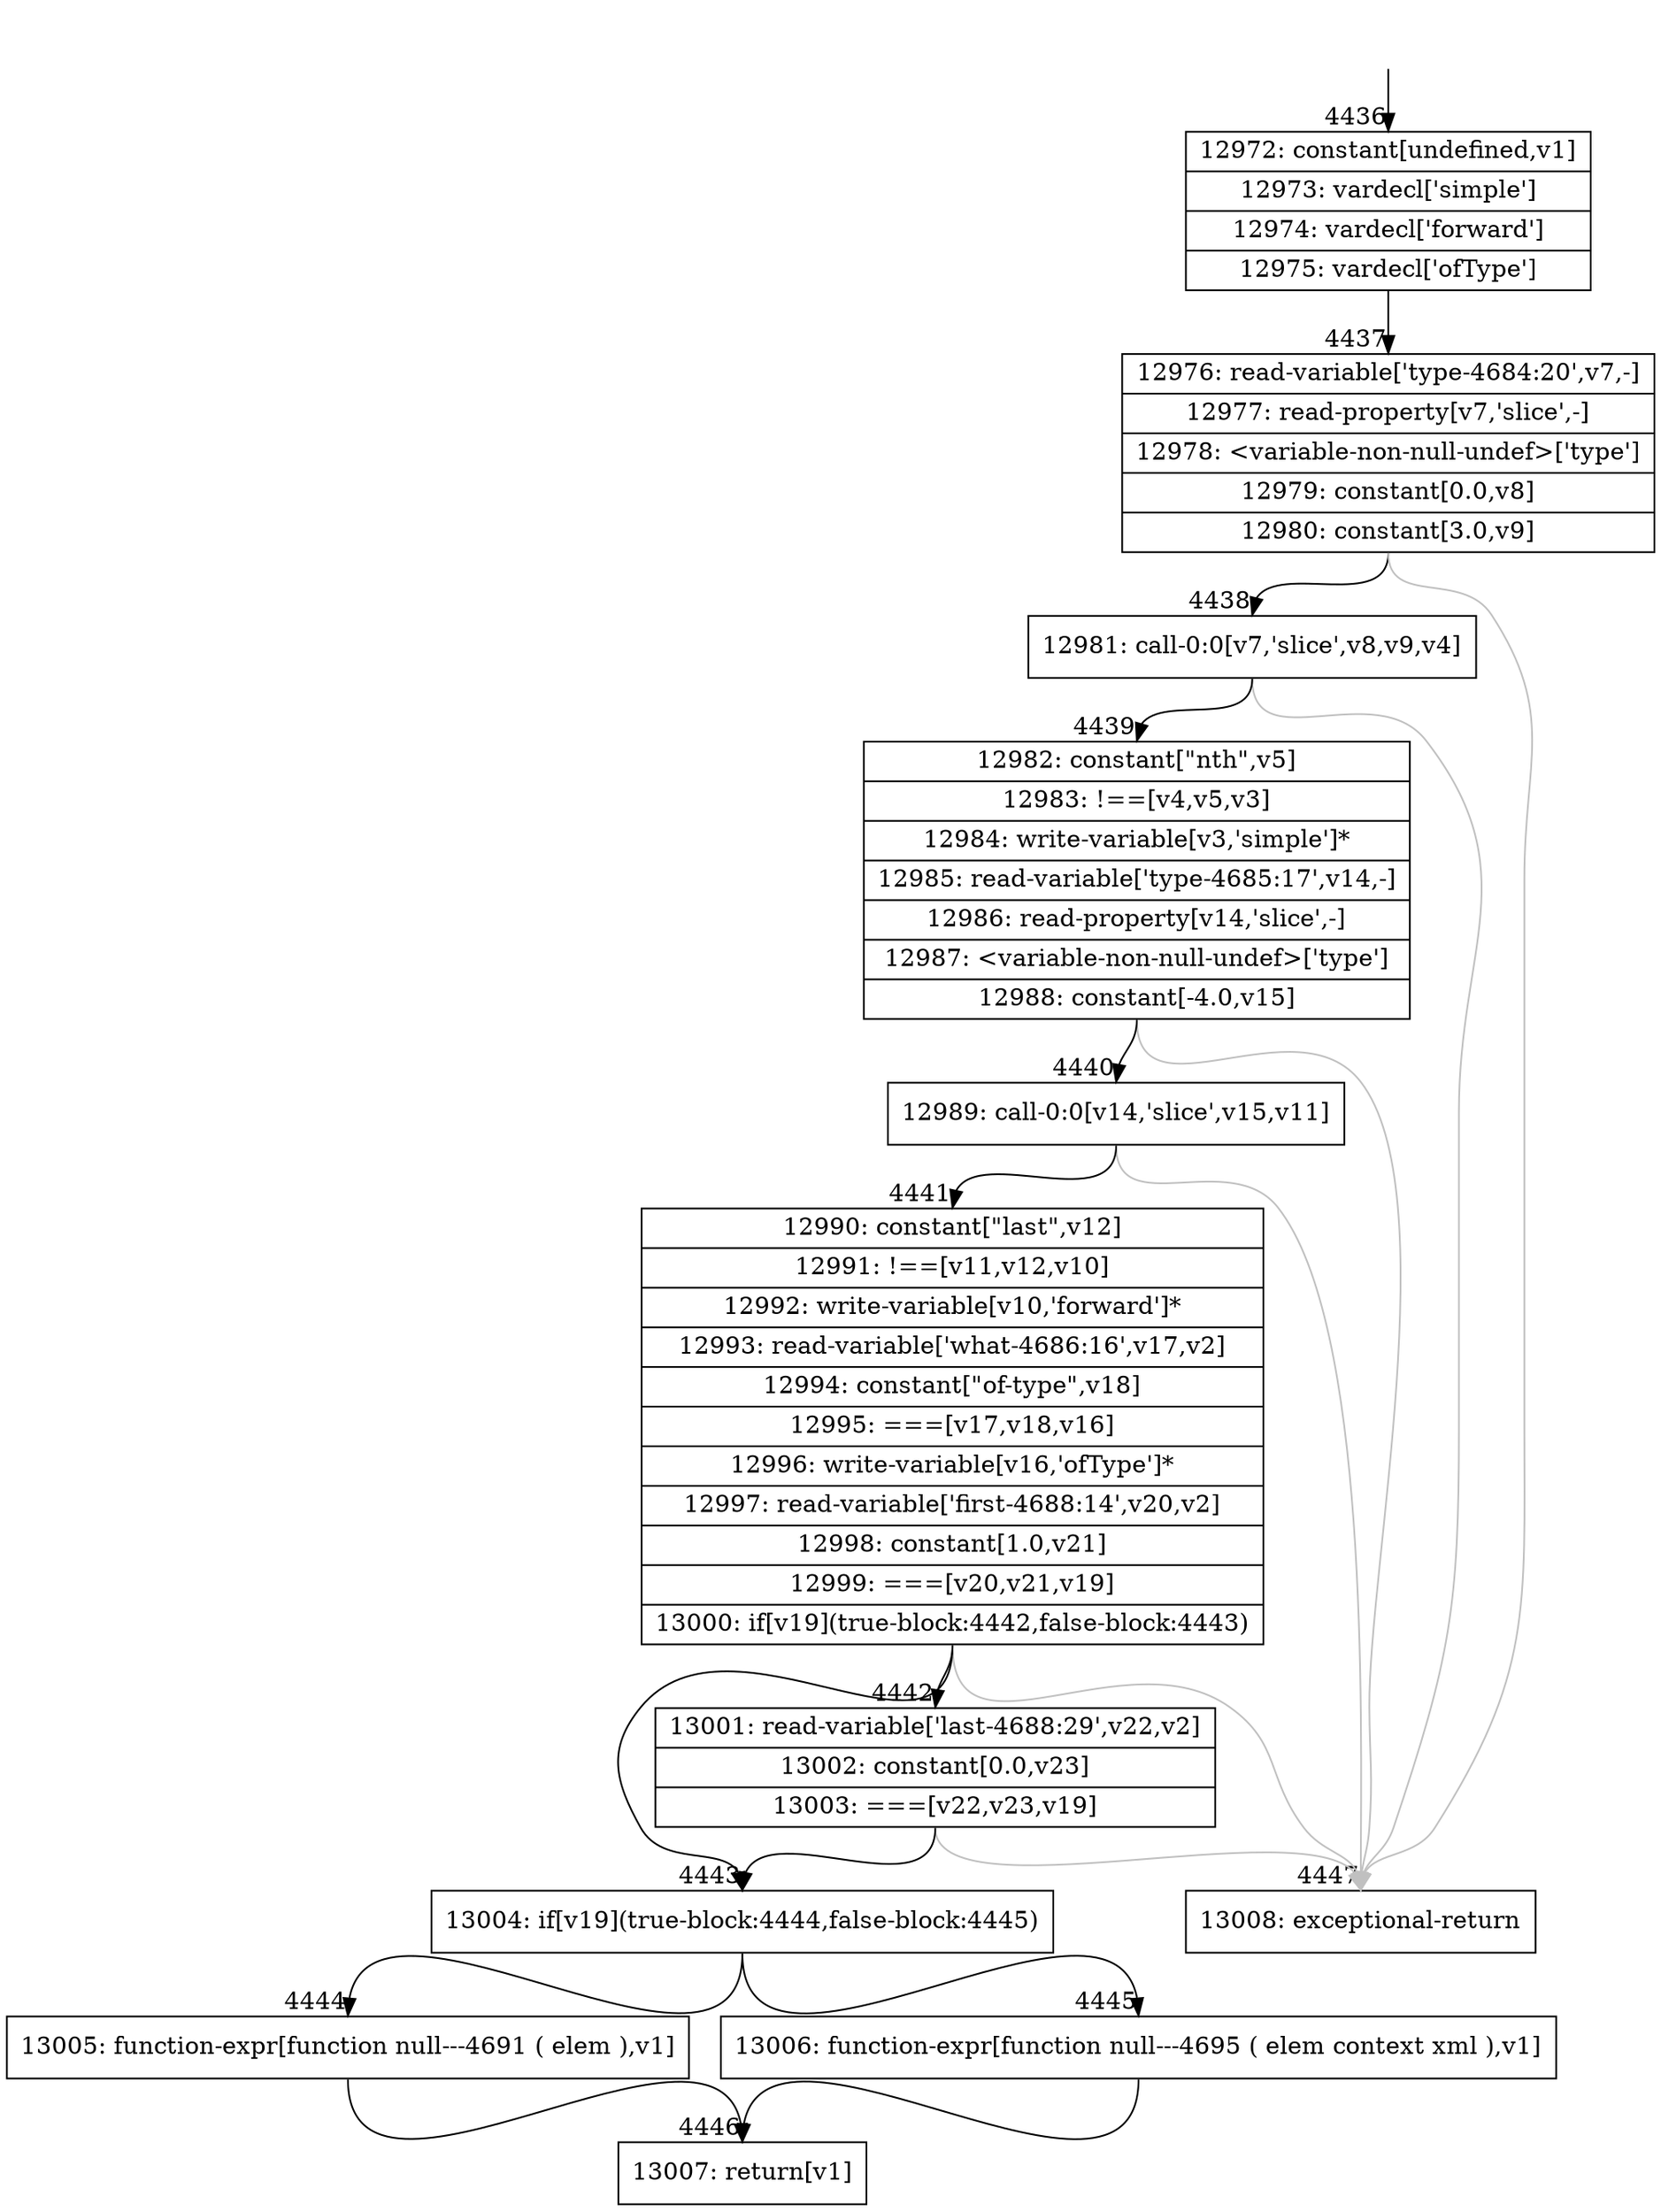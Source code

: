 digraph {
rankdir="TD"
BB_entry283[shape=none,label=""];
BB_entry283 -> BB4436 [tailport=s, headport=n, headlabel="    4436"]
BB4436 [shape=record label="{12972: constant[undefined,v1]|12973: vardecl['simple']|12974: vardecl['forward']|12975: vardecl['ofType']}" ] 
BB4436 -> BB4437 [tailport=s, headport=n, headlabel="      4437"]
BB4437 [shape=record label="{12976: read-variable['type-4684:20',v7,-]|12977: read-property[v7,'slice',-]|12978: \<variable-non-null-undef\>['type']|12979: constant[0.0,v8]|12980: constant[3.0,v9]}" ] 
BB4437 -> BB4438 [tailport=s, headport=n, headlabel="      4438"]
BB4437 -> BB4447 [tailport=s, headport=n, color=gray, headlabel="      4447"]
BB4438 [shape=record label="{12981: call-0:0[v7,'slice',v8,v9,v4]}" ] 
BB4438 -> BB4439 [tailport=s, headport=n, headlabel="      4439"]
BB4438 -> BB4447 [tailport=s, headport=n, color=gray]
BB4439 [shape=record label="{12982: constant[\"nth\",v5]|12983: !==[v4,v5,v3]|12984: write-variable[v3,'simple']*|12985: read-variable['type-4685:17',v14,-]|12986: read-property[v14,'slice',-]|12987: \<variable-non-null-undef\>['type']|12988: constant[-4.0,v15]}" ] 
BB4439 -> BB4440 [tailport=s, headport=n, headlabel="      4440"]
BB4439 -> BB4447 [tailport=s, headport=n, color=gray]
BB4440 [shape=record label="{12989: call-0:0[v14,'slice',v15,v11]}" ] 
BB4440 -> BB4441 [tailport=s, headport=n, headlabel="      4441"]
BB4440 -> BB4447 [tailport=s, headport=n, color=gray]
BB4441 [shape=record label="{12990: constant[\"last\",v12]|12991: !==[v11,v12,v10]|12992: write-variable[v10,'forward']*|12993: read-variable['what-4686:16',v17,v2]|12994: constant[\"of-type\",v18]|12995: ===[v17,v18,v16]|12996: write-variable[v16,'ofType']*|12997: read-variable['first-4688:14',v20,v2]|12998: constant[1.0,v21]|12999: ===[v20,v21,v19]|13000: if[v19](true-block:4442,false-block:4443)}" ] 
BB4441 -> BB4443 [tailport=s, headport=n, headlabel="      4443"]
BB4441 -> BB4442 [tailport=s, headport=n, headlabel="      4442"]
BB4441 -> BB4447 [tailport=s, headport=n, color=gray]
BB4442 [shape=record label="{13001: read-variable['last-4688:29',v22,v2]|13002: constant[0.0,v23]|13003: ===[v22,v23,v19]}" ] 
BB4442 -> BB4443 [tailport=s, headport=n]
BB4442 -> BB4447 [tailport=s, headport=n, color=gray]
BB4443 [shape=record label="{13004: if[v19](true-block:4444,false-block:4445)}" ] 
BB4443 -> BB4444 [tailport=s, headport=n, headlabel="      4444"]
BB4443 -> BB4445 [tailport=s, headport=n, headlabel="      4445"]
BB4444 [shape=record label="{13005: function-expr[function null---4691 ( elem ),v1]}" ] 
BB4444 -> BB4446 [tailport=s, headport=n, headlabel="      4446"]
BB4445 [shape=record label="{13006: function-expr[function null---4695 ( elem context xml ),v1]}" ] 
BB4445 -> BB4446 [tailport=s, headport=n]
BB4446 [shape=record label="{13007: return[v1]}" ] 
BB4447 [shape=record label="{13008: exceptional-return}" ] 
}
